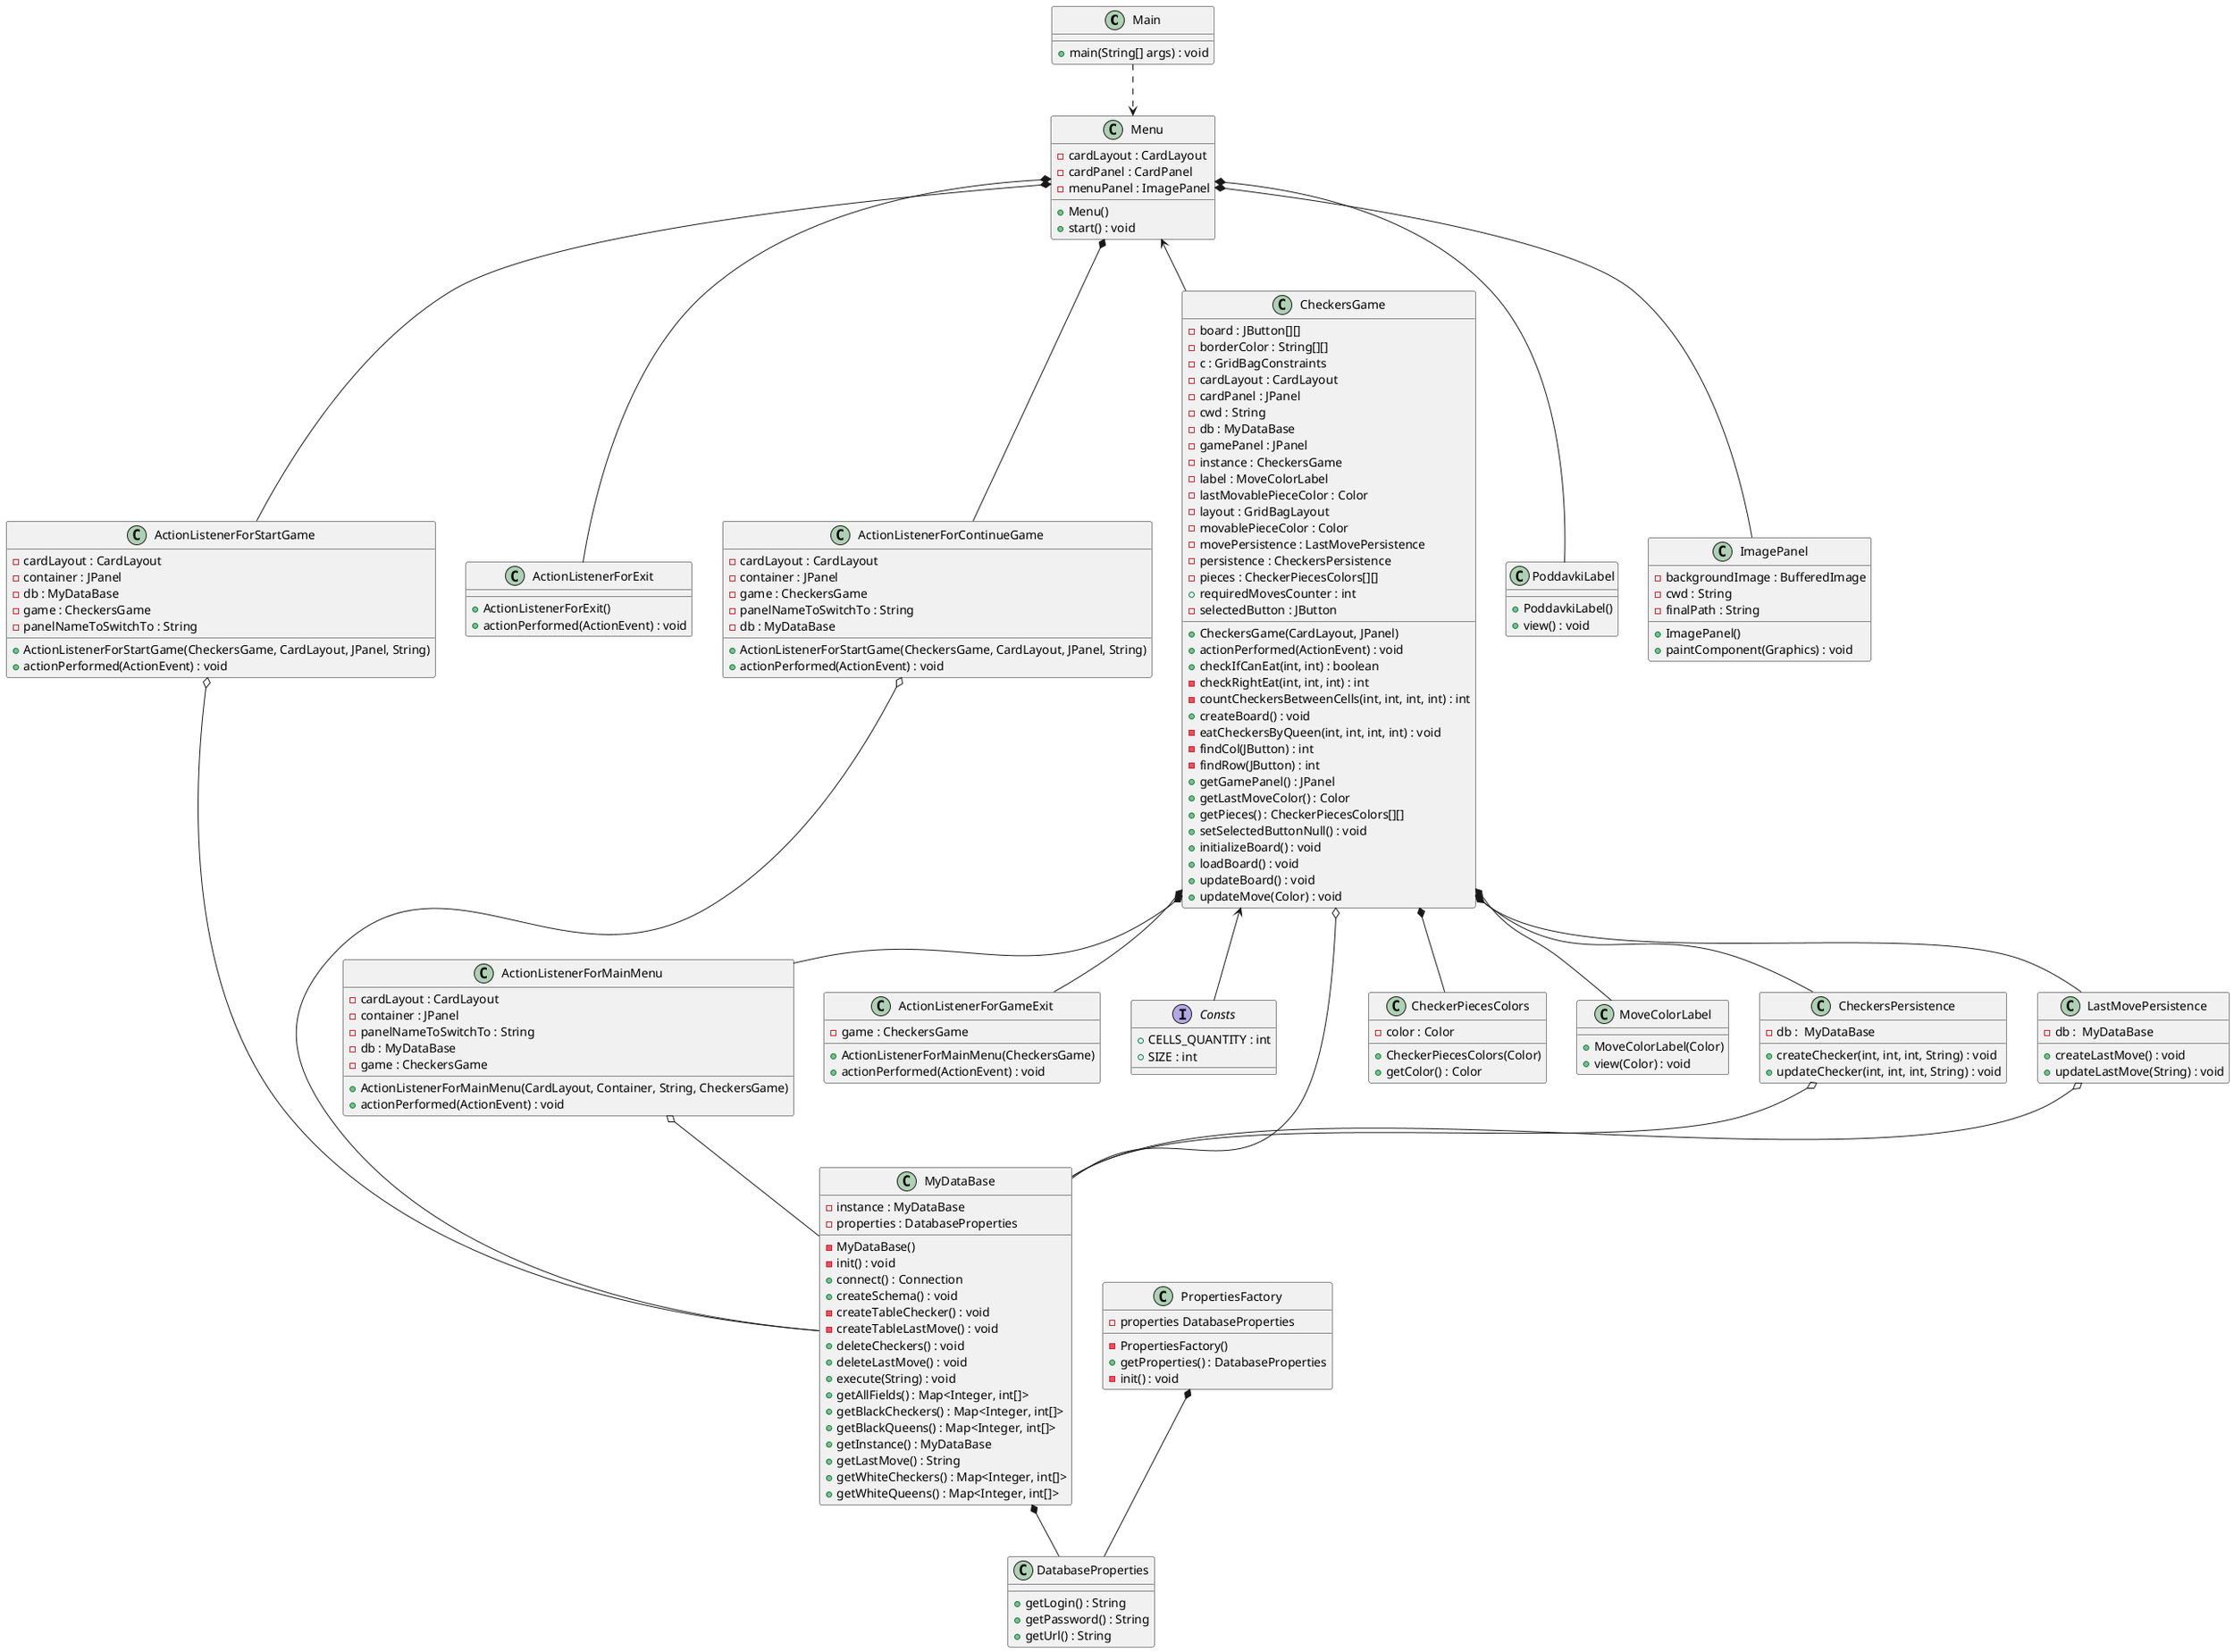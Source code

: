 @startuml

class Main {
    + main(String[] args) : void
}

class Menu {
    - cardLayout : CardLayout
    - cardPanel : CardPanel
    - menuPanel : ImagePanel

    + Menu()
    + start() : void

}

class ActionListenerForStartGame {
    - cardLayout : CardLayout
    - container : JPanel
    - db : MyDataBase
    - game : CheckersGame
    - panelNameToSwitchTo : String

    + ActionListenerForStartGame(CheckersGame, CardLayout, JPanel, String)
    + actionPerformed(ActionEvent) : void
}

class ActionListenerForMainMenu {
    - cardLayout : CardLayout
    - container : JPanel
    - panelNameToSwitchTo : String
    - db : MyDataBase
    - game : CheckersGame

    + ActionListenerForMainMenu(CardLayout, Container, String, CheckersGame)
    + actionPerformed(ActionEvent) : void
}

class ActionListenerForGameExit {
    - game : CheckersGame

    + ActionListenerForMainMenu(CheckersGame)
    + actionPerformed(ActionEvent) : void
}

class ActionListenerForExit {
    + ActionListenerForExit()
    + actionPerformed(ActionEvent) : void
}

class ActionListenerForContinueGame {
    - cardLayout : CardLayout
    - container : JPanel
    - game : CheckersGame
    - panelNameToSwitchTo : String
    - db : MyDataBase

    + ActionListenerForStartGame(CheckersGame, CardLayout, JPanel, String)
    + actionPerformed(ActionEvent) : void
}

class DatabaseProperties {
    + getLogin() : String
    + getPassword() : String
    + getUrl() : String
}

class PropertiesFactory {
    - properties DatabaseProperties

    - PropertiesFactory()
    + getProperties() : DatabaseProperties
    - init() : void
}

interface Consts {
    + CELLS_QUANTITY : int
    + SIZE : int
}

class MyDataBase {
    - instance : MyDataBase
    - properties : DatabaseProperties

    - MyDataBase()
    - init() : void
    + connect() : Connection
    + createSchema() : void
    - createTableChecker() : void
    - createTableLastMove() : void
    + deleteCheckers() : void
    + deleteLastMove() : void
    + execute(String) : void
    + getAllFields() : Map<Integer, int[]>
    + getBlackCheckers() : Map<Integer, int[]>
    + getBlackQueens() : Map<Integer, int[]>
    + getInstance() : MyDataBase
    + getLastMove() : String
    + getWhiteCheckers() : Map<Integer, int[]>
    + getWhiteQueens() : Map<Integer, int[]>
}

class CheckersGame {
    - board : JButton[][]
    - borderColor : String[][]
    - c : GridBagConstraints
    - cardLayout : CardLayout
    - cardPanel : JPanel
    - cwd : String
    - db : MyDataBase
    - gamePanel : JPanel
    - instance : CheckersGame
    - label : MoveColorLabel
    - lastMovablePieceColor : Color
    - layout : GridBagLayout
    - movablePieceColor : Color
    - movePersistence : LastMovePersistence
    - persistence : CheckersPersistence
    - pieces : CheckerPiecesColors[][]
    + requiredMovesCounter : int
    - selectedButton : JButton

    + CheckersGame(CardLayout, JPanel)
    + actionPerformed(ActionEvent) : void
    + checkIfCanEat(int, int) : boolean
    - checkRightEat(int, int, int) : int
    - countCheckersBetweenCells(int, int, int, int) : int
    + createBoard() : void
    - eatCheckersByQueen(int, int, int, int) : void
    - findCol(JButton) : int
    - findRow(JButton) : int
    + getGamePanel() : JPanel
    + getLastMoveColor() : Color
    + getPieces() : CheckerPiecesColors[][]
    + setSelectedButtonNull() : void
    + initializeBoard() : void
    + loadBoard() : void
    + updateBoard() : void
    + updateMove(Color) : void
}

class CheckerPiecesColors {
    - color : Color

    + CheckerPiecesColors(Color)
    + getColor() : Color
}

class MoveColorLabel {
    + MoveColorLabel(Color)
    + view(Color) : void
}

class PoddavkiLabel {
    + PoddavkiLabel()
    + view() : void
}

class ImagePanel {
    - backgroundImage : BufferedImage
    - cwd : String
    - finalPath : String

    + ImagePanel()
    + paintComponent(Graphics) : void
}

class CheckersPersistence {
    - db :  MyDataBase

    + createChecker(int, int, int, String) : void
    + updateChecker(int, int, int, String) : void
}

class LastMovePersistence {
    - db :  MyDataBase

    + createLastMove() : void
    + updateLastMove(String) : void
}

Main ..> Menu
Menu <-- CheckersGame
Menu *-- ActionListenerForStartGame
Menu *-- ActionListenerForContinueGame
Menu *-- ActionListenerForExit
Menu *-- ImagePanel
Menu *-- PoddavkiLabel

CheckersGame *-- MoveColorLabel
CheckersGame *-- ActionListenerForGameExit
CheckersGame *-- ActionListenerForMainMenu
CheckersGame *-- CheckerPiecesColors
CheckersGame *-- LastMovePersistence
CheckersGame *-- CheckersPersistence
CheckersGame <-- Consts
CheckersGame o-- MyDataBase
ActionListenerForStartGame o-- MyDataBase
ActionListenerForContinueGame o-- MyDataBase
CheckersPersistence o-- MyDataBase
LastMovePersistence o-- MyDataBase
ActionListenerForMainMenu o-- MyDataBase

MyDataBase *-- DatabaseProperties
PropertiesFactory *-- DatabaseProperties


@enduml